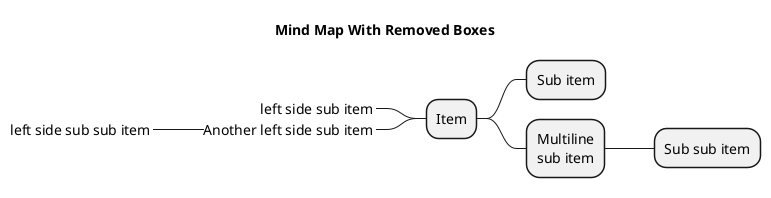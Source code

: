 @startmindmap MindMapLeftSide

title Mind Map With Removed Boxes

* Item
** Sub item
**:Multiline
sub item;
*** Sub sub item

left side

**_ left side sub item
**_ Another left side sub item
***_ left side sub sub item

' NOTES:
' - no space before :
@endmindmap
